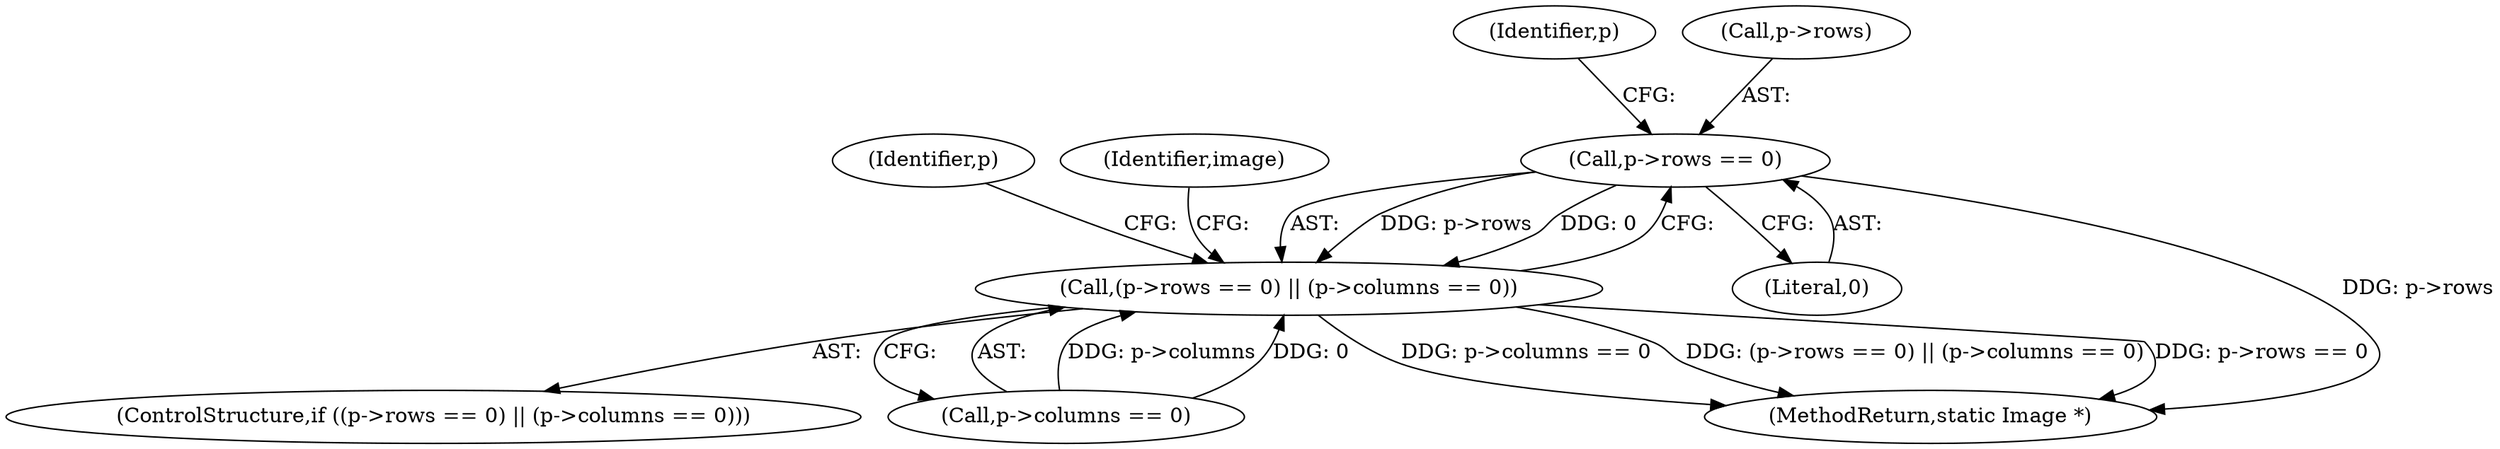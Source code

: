 digraph "0_ImageMagick_4eae304e773bad8a876c3c26fdffac24d4253ae4@pointer" {
"1001892" [label="(Call,p->rows == 0)"];
"1001891" [label="(Call,(p->rows == 0) || (p->columns == 0))"];
"1001899" [label="(Identifier,p)"];
"1001897" [label="(Call,p->columns == 0)"];
"1001904" [label="(Identifier,p)"];
"1001914" [label="(Identifier,image)"];
"1001893" [label="(Call,p->rows)"];
"1001896" [label="(Literal,0)"];
"1001890" [label="(ControlStructure,if ((p->rows == 0) || (p->columns == 0)))"];
"1001891" [label="(Call,(p->rows == 0) || (p->columns == 0))"];
"1001892" [label="(Call,p->rows == 0)"];
"1001954" [label="(MethodReturn,static Image *)"];
"1001892" -> "1001891"  [label="AST: "];
"1001892" -> "1001896"  [label="CFG: "];
"1001893" -> "1001892"  [label="AST: "];
"1001896" -> "1001892"  [label="AST: "];
"1001899" -> "1001892"  [label="CFG: "];
"1001891" -> "1001892"  [label="CFG: "];
"1001892" -> "1001954"  [label="DDG: p->rows"];
"1001892" -> "1001891"  [label="DDG: p->rows"];
"1001892" -> "1001891"  [label="DDG: 0"];
"1001891" -> "1001890"  [label="AST: "];
"1001891" -> "1001897"  [label="CFG: "];
"1001897" -> "1001891"  [label="AST: "];
"1001904" -> "1001891"  [label="CFG: "];
"1001914" -> "1001891"  [label="CFG: "];
"1001891" -> "1001954"  [label="DDG: p->columns == 0"];
"1001891" -> "1001954"  [label="DDG: (p->rows == 0) || (p->columns == 0)"];
"1001891" -> "1001954"  [label="DDG: p->rows == 0"];
"1001897" -> "1001891"  [label="DDG: p->columns"];
"1001897" -> "1001891"  [label="DDG: 0"];
}
